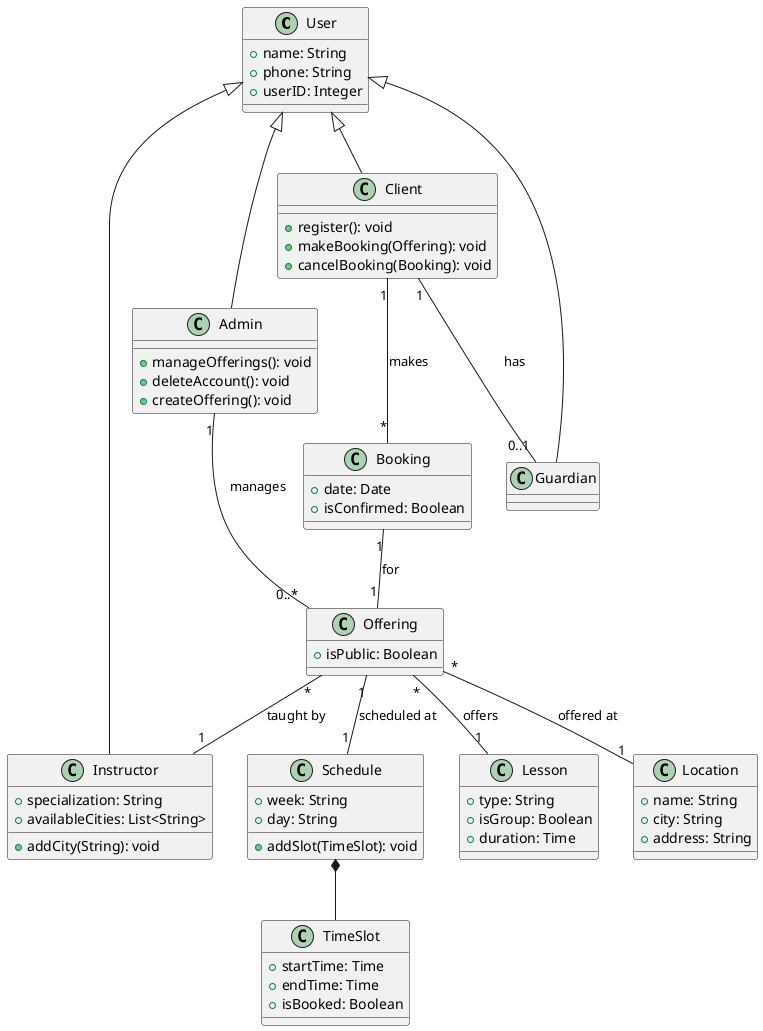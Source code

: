 
@startuml Class Diagram

class User {
    + name: String
    + phone: String
    + userID: Integer
}
class Location {
    + name: String
    + city: String
    + address: String
}

class Schedule {
    + week: String
    + day: String
    + addSlot(TimeSlot): void
}

class TimeSlot {
    + startTime: Time
    + endTime: Time
    + isBooked: Boolean
}

class Lesson {
    + type: String
    + isGroup: Boolean
    + duration: Time
}

class Instructor {
    + specialization: String
    + availableCities: List<String>
    + addCity(String): void
}

class Offering {
    + isPublic: Boolean
}

class Client {
    + register(): void
    + makeBooking(Offering): void
    + cancelBooking(Booking): void
}

class Booking {
    + date: Date
    + isConfirmed: Boolean
}

class Admin {
    + manageOfferings(): void
    + deleteAccount(): void
    + createOffering(): void
}

class Guardian {

}

Schedule *-- TimeSlot
Offering "*" -- "1" Lesson : offers
Offering "*" -- "1" Location : offered at
Offering "1" -- "1" Schedule : scheduled at
Offering "*" -- "1" Instructor : taught by
Client "1" -- "*" Booking : makes
Booking "1" -- "1" Offering : for
Client "1" -- "0..1" Guardian : has
User <|-- Guardian
User <|-- Client
User <|-- Instructor
User <|-- Admin
Admin "1" -- "0..*" Offering: manages

@enduml
